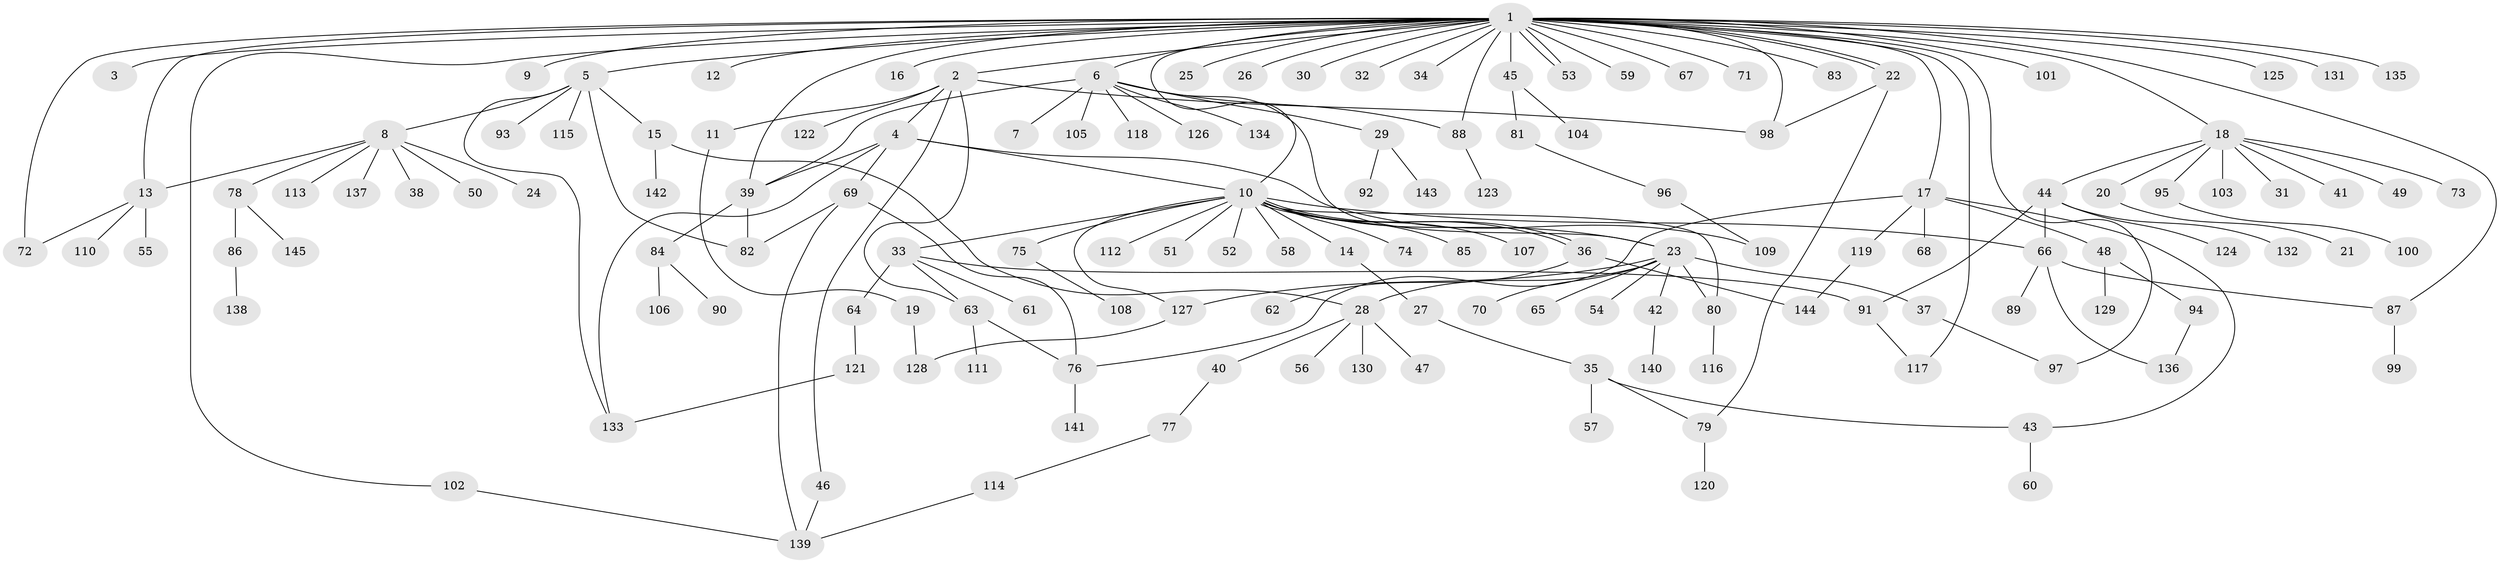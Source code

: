 // Generated by graph-tools (version 1.1) at 2025/47/03/09/25 04:47:54]
// undirected, 145 vertices, 180 edges
graph export_dot {
graph [start="1"]
  node [color=gray90,style=filled];
  1;
  2;
  3;
  4;
  5;
  6;
  7;
  8;
  9;
  10;
  11;
  12;
  13;
  14;
  15;
  16;
  17;
  18;
  19;
  20;
  21;
  22;
  23;
  24;
  25;
  26;
  27;
  28;
  29;
  30;
  31;
  32;
  33;
  34;
  35;
  36;
  37;
  38;
  39;
  40;
  41;
  42;
  43;
  44;
  45;
  46;
  47;
  48;
  49;
  50;
  51;
  52;
  53;
  54;
  55;
  56;
  57;
  58;
  59;
  60;
  61;
  62;
  63;
  64;
  65;
  66;
  67;
  68;
  69;
  70;
  71;
  72;
  73;
  74;
  75;
  76;
  77;
  78;
  79;
  80;
  81;
  82;
  83;
  84;
  85;
  86;
  87;
  88;
  89;
  90;
  91;
  92;
  93;
  94;
  95;
  96;
  97;
  98;
  99;
  100;
  101;
  102;
  103;
  104;
  105;
  106;
  107;
  108;
  109;
  110;
  111;
  112;
  113;
  114;
  115;
  116;
  117;
  118;
  119;
  120;
  121;
  122;
  123;
  124;
  125;
  126;
  127;
  128;
  129;
  130;
  131;
  132;
  133;
  134;
  135;
  136;
  137;
  138;
  139;
  140;
  141;
  142;
  143;
  144;
  145;
  1 -- 2;
  1 -- 3;
  1 -- 5;
  1 -- 6;
  1 -- 9;
  1 -- 10;
  1 -- 12;
  1 -- 13;
  1 -- 16;
  1 -- 17;
  1 -- 18;
  1 -- 22;
  1 -- 22;
  1 -- 25;
  1 -- 26;
  1 -- 30;
  1 -- 32;
  1 -- 34;
  1 -- 39;
  1 -- 45;
  1 -- 53;
  1 -- 53;
  1 -- 59;
  1 -- 67;
  1 -- 71;
  1 -- 72;
  1 -- 83;
  1 -- 87;
  1 -- 88;
  1 -- 97;
  1 -- 98;
  1 -- 101;
  1 -- 102;
  1 -- 117;
  1 -- 125;
  1 -- 131;
  1 -- 135;
  2 -- 4;
  2 -- 11;
  2 -- 46;
  2 -- 63;
  2 -- 98;
  2 -- 122;
  4 -- 10;
  4 -- 39;
  4 -- 69;
  4 -- 109;
  4 -- 133;
  5 -- 8;
  5 -- 15;
  5 -- 82;
  5 -- 93;
  5 -- 115;
  5 -- 133;
  6 -- 7;
  6 -- 23;
  6 -- 29;
  6 -- 39;
  6 -- 88;
  6 -- 105;
  6 -- 118;
  6 -- 126;
  6 -- 134;
  8 -- 13;
  8 -- 24;
  8 -- 38;
  8 -- 50;
  8 -- 78;
  8 -- 113;
  8 -- 137;
  10 -- 14;
  10 -- 23;
  10 -- 33;
  10 -- 36;
  10 -- 36;
  10 -- 51;
  10 -- 52;
  10 -- 58;
  10 -- 66;
  10 -- 74;
  10 -- 75;
  10 -- 80;
  10 -- 85;
  10 -- 107;
  10 -- 112;
  10 -- 127;
  11 -- 19;
  13 -- 55;
  13 -- 72;
  13 -- 110;
  14 -- 27;
  15 -- 28;
  15 -- 142;
  17 -- 43;
  17 -- 48;
  17 -- 68;
  17 -- 76;
  17 -- 119;
  18 -- 20;
  18 -- 31;
  18 -- 41;
  18 -- 44;
  18 -- 49;
  18 -- 73;
  18 -- 95;
  18 -- 103;
  19 -- 128;
  20 -- 21;
  22 -- 79;
  22 -- 98;
  23 -- 28;
  23 -- 37;
  23 -- 42;
  23 -- 54;
  23 -- 65;
  23 -- 70;
  23 -- 80;
  23 -- 127;
  27 -- 35;
  28 -- 40;
  28 -- 47;
  28 -- 56;
  28 -- 130;
  29 -- 92;
  29 -- 143;
  33 -- 61;
  33 -- 63;
  33 -- 64;
  33 -- 91;
  35 -- 43;
  35 -- 57;
  35 -- 79;
  36 -- 62;
  36 -- 144;
  37 -- 97;
  39 -- 82;
  39 -- 84;
  40 -- 77;
  42 -- 140;
  43 -- 60;
  44 -- 66;
  44 -- 91;
  44 -- 124;
  44 -- 132;
  45 -- 81;
  45 -- 104;
  46 -- 139;
  48 -- 94;
  48 -- 129;
  63 -- 76;
  63 -- 111;
  64 -- 121;
  66 -- 87;
  66 -- 89;
  66 -- 136;
  69 -- 76;
  69 -- 82;
  69 -- 139;
  75 -- 108;
  76 -- 141;
  77 -- 114;
  78 -- 86;
  78 -- 145;
  79 -- 120;
  80 -- 116;
  81 -- 96;
  84 -- 90;
  84 -- 106;
  86 -- 138;
  87 -- 99;
  88 -- 123;
  91 -- 117;
  94 -- 136;
  95 -- 100;
  96 -- 109;
  102 -- 139;
  114 -- 139;
  119 -- 144;
  121 -- 133;
  127 -- 128;
}
